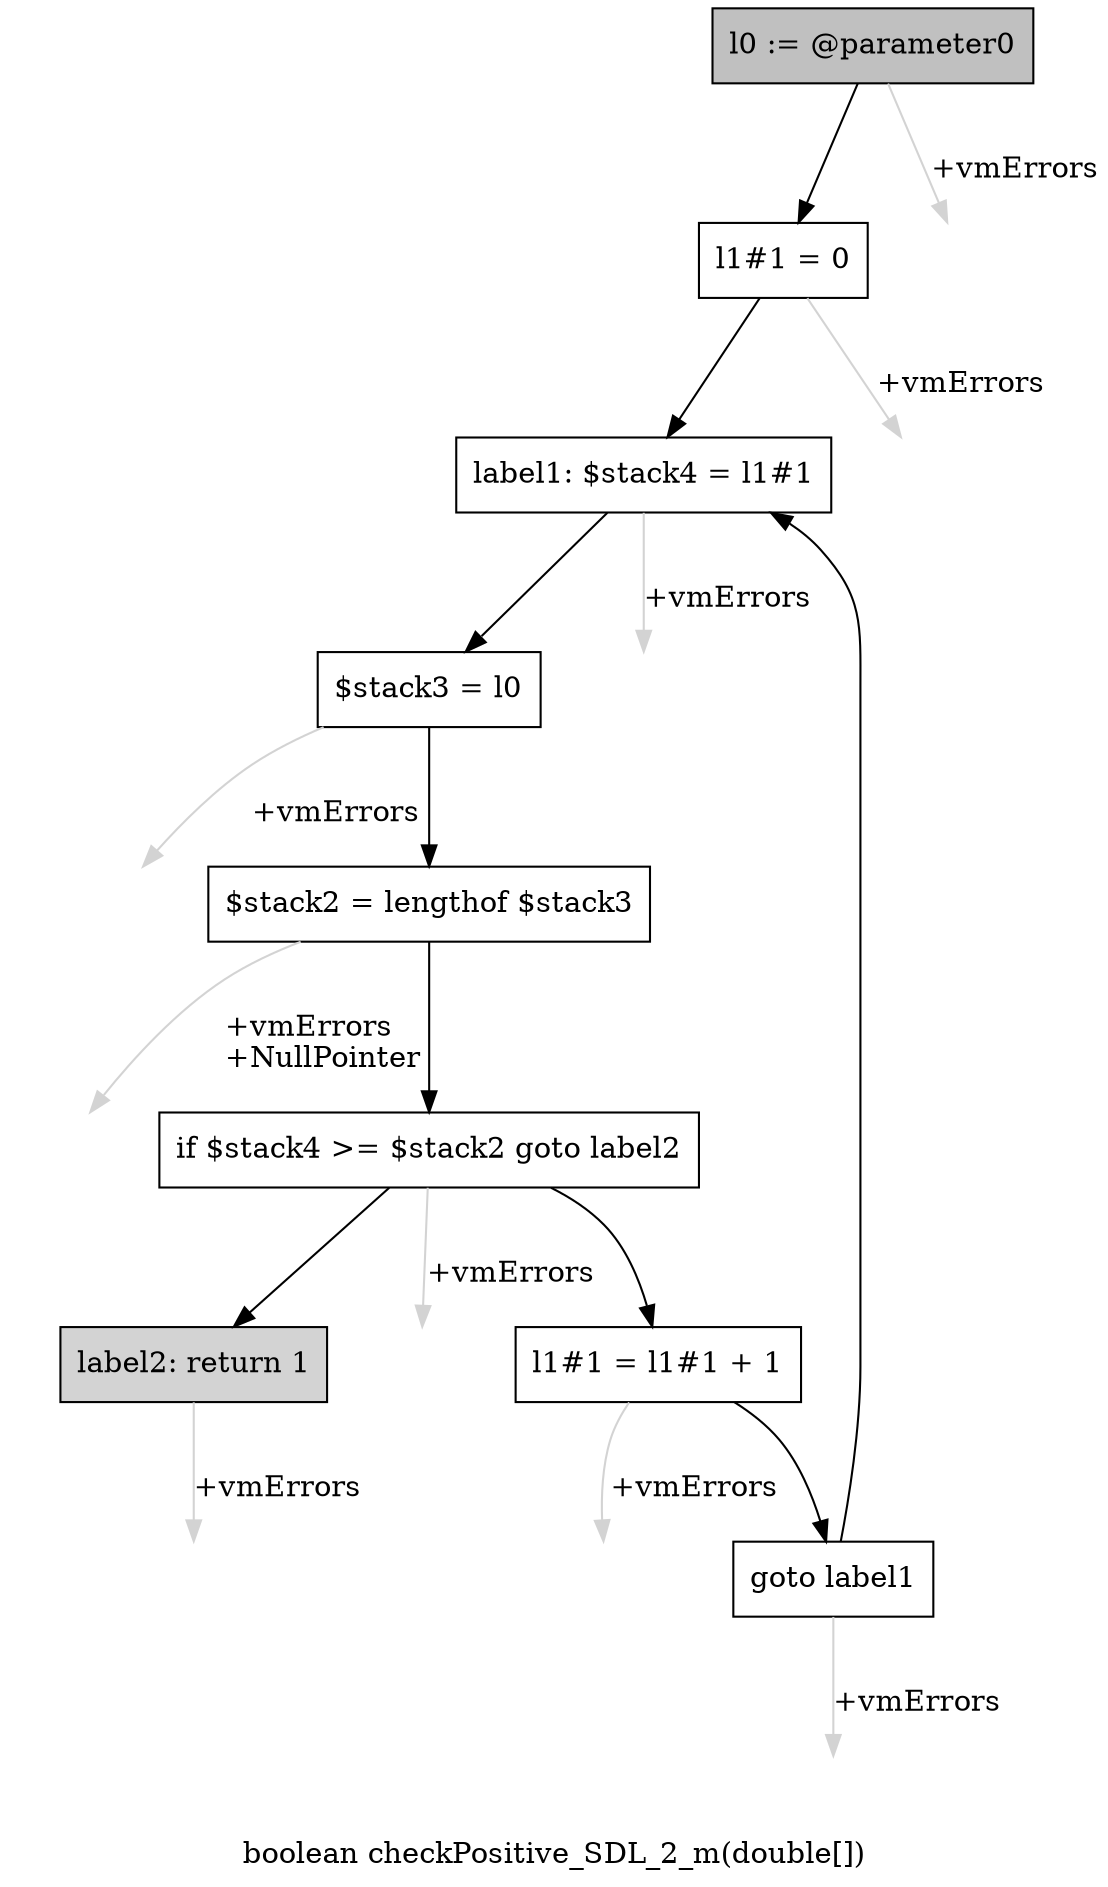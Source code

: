 digraph "boolean checkPositive_SDL_2_m(double[])" {
    label="boolean checkPositive_SDL_2_m(double[])";
    node [shape=box];
    "0" [style=filled,fillcolor=gray,label="l0 := @parameter0",];
    "1" [label="l1#1 = 0",];
    "0"->"1" [color=black,];
    "9" [style=invis,label="Esc",];
    "0"->"9" [color=lightgray,label="\l+vmErrors",];
    "2" [label="label1: $stack4 = l1#1",];
    "1"->"2" [color=black,];
    "10" [style=invis,label="Esc",];
    "1"->"10" [color=lightgray,label="\l+vmErrors",];
    "3" [label="$stack3 = l0",];
    "2"->"3" [color=black,];
    "11" [style=invis,label="Esc",];
    "2"->"11" [color=lightgray,label="\l+vmErrors",];
    "4" [label="$stack2 = lengthof $stack3",];
    "3"->"4" [color=black,];
    "12" [style=invis,label="Esc",];
    "3"->"12" [color=lightgray,label="\l+vmErrors",];
    "5" [label="if $stack4 >= $stack2 goto label2",];
    "4"->"5" [color=black,];
    "13" [style=invis,label="Esc",];
    "4"->"13" [color=lightgray,label="\l+vmErrors\l+NullPointer",];
    "6" [label="l1#1 = l1#1 + 1",];
    "5"->"6" [color=black,];
    "8" [style=filled,fillcolor=lightgray,label="label2: return 1",];
    "5"->"8" [color=black,];
    "14" [style=invis,label="Esc",];
    "5"->"14" [color=lightgray,label="\l+vmErrors",];
    "7" [label="goto label1",];
    "6"->"7" [color=black,];
    "15" [style=invis,label="Esc",];
    "6"->"15" [color=lightgray,label="\l+vmErrors",];
    "7"->"2" [color=black,];
    "16" [style=invis,label="Esc",];
    "7"->"16" [color=lightgray,label="\l+vmErrors",];
    "17" [style=invis,label="Esc",];
    "8"->"17" [color=lightgray,label="\l+vmErrors",];
}
